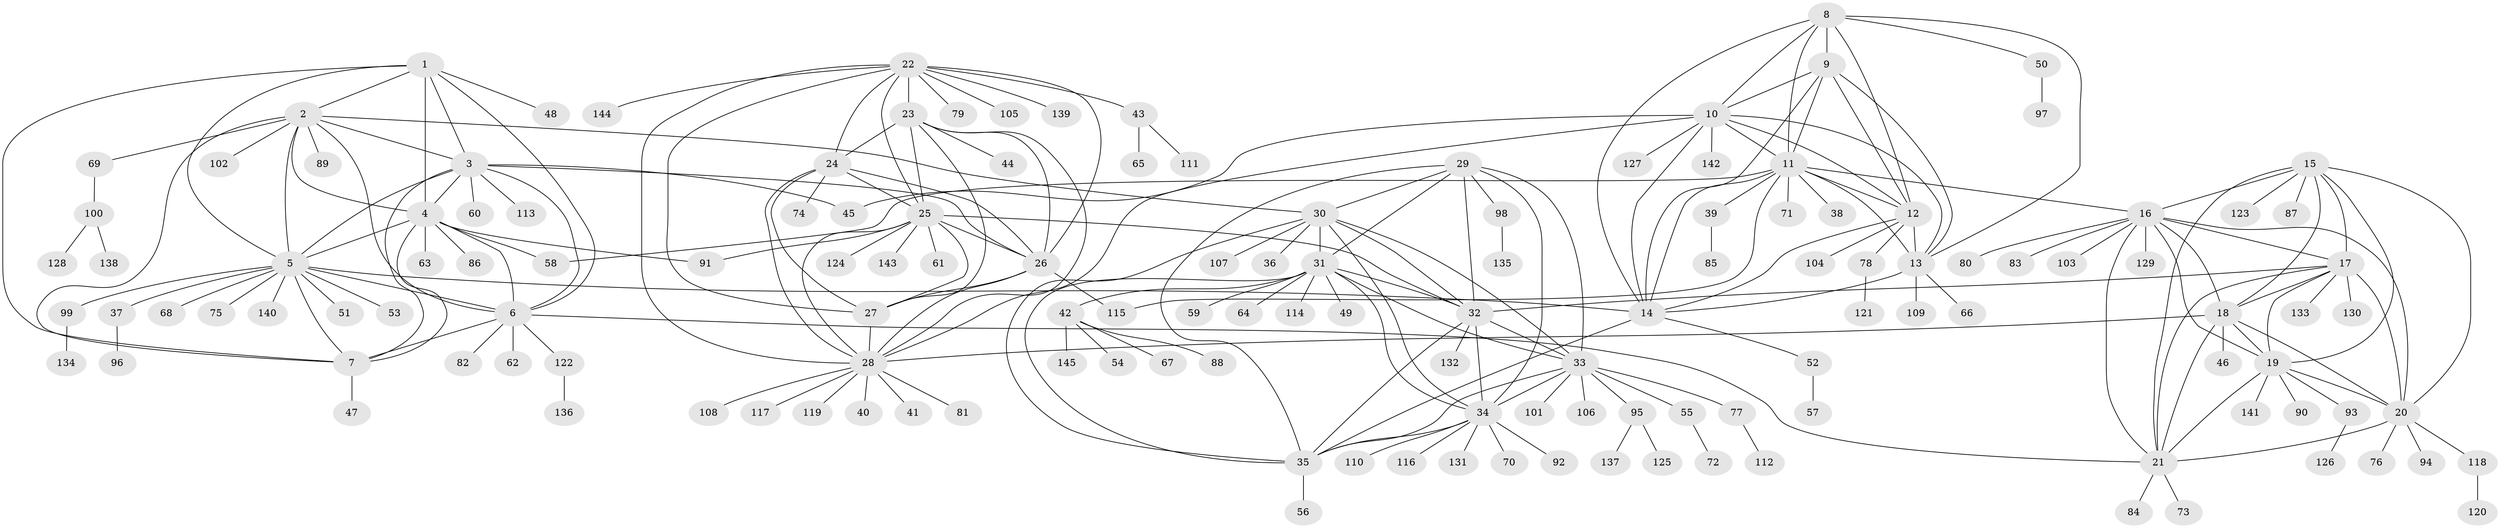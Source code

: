 // Generated by graph-tools (version 1.1) at 2025/11/02/27/25 16:11:30]
// undirected, 145 vertices, 229 edges
graph export_dot {
graph [start="1"]
  node [color=gray90,style=filled];
  1;
  2;
  3;
  4;
  5;
  6;
  7;
  8;
  9;
  10;
  11;
  12;
  13;
  14;
  15;
  16;
  17;
  18;
  19;
  20;
  21;
  22;
  23;
  24;
  25;
  26;
  27;
  28;
  29;
  30;
  31;
  32;
  33;
  34;
  35;
  36;
  37;
  38;
  39;
  40;
  41;
  42;
  43;
  44;
  45;
  46;
  47;
  48;
  49;
  50;
  51;
  52;
  53;
  54;
  55;
  56;
  57;
  58;
  59;
  60;
  61;
  62;
  63;
  64;
  65;
  66;
  67;
  68;
  69;
  70;
  71;
  72;
  73;
  74;
  75;
  76;
  77;
  78;
  79;
  80;
  81;
  82;
  83;
  84;
  85;
  86;
  87;
  88;
  89;
  90;
  91;
  92;
  93;
  94;
  95;
  96;
  97;
  98;
  99;
  100;
  101;
  102;
  103;
  104;
  105;
  106;
  107;
  108;
  109;
  110;
  111;
  112;
  113;
  114;
  115;
  116;
  117;
  118;
  119;
  120;
  121;
  122;
  123;
  124;
  125;
  126;
  127;
  128;
  129;
  130;
  131;
  132;
  133;
  134;
  135;
  136;
  137;
  138;
  139;
  140;
  141;
  142;
  143;
  144;
  145;
  1 -- 2;
  1 -- 3;
  1 -- 4;
  1 -- 5;
  1 -- 6;
  1 -- 7;
  1 -- 48;
  2 -- 3;
  2 -- 4;
  2 -- 5;
  2 -- 6;
  2 -- 7;
  2 -- 30;
  2 -- 69;
  2 -- 89;
  2 -- 102;
  3 -- 4;
  3 -- 5;
  3 -- 6;
  3 -- 7;
  3 -- 26;
  3 -- 45;
  3 -- 60;
  3 -- 113;
  4 -- 5;
  4 -- 6;
  4 -- 7;
  4 -- 58;
  4 -- 63;
  4 -- 86;
  4 -- 91;
  5 -- 6;
  5 -- 7;
  5 -- 14;
  5 -- 37;
  5 -- 51;
  5 -- 53;
  5 -- 68;
  5 -- 75;
  5 -- 99;
  5 -- 140;
  6 -- 7;
  6 -- 21;
  6 -- 62;
  6 -- 82;
  6 -- 122;
  7 -- 47;
  8 -- 9;
  8 -- 10;
  8 -- 11;
  8 -- 12;
  8 -- 13;
  8 -- 14;
  8 -- 50;
  9 -- 10;
  9 -- 11;
  9 -- 12;
  9 -- 13;
  9 -- 14;
  10 -- 11;
  10 -- 12;
  10 -- 13;
  10 -- 14;
  10 -- 28;
  10 -- 45;
  10 -- 127;
  10 -- 142;
  11 -- 12;
  11 -- 13;
  11 -- 14;
  11 -- 16;
  11 -- 38;
  11 -- 39;
  11 -- 58;
  11 -- 71;
  11 -- 115;
  12 -- 13;
  12 -- 14;
  12 -- 78;
  12 -- 104;
  13 -- 14;
  13 -- 66;
  13 -- 109;
  14 -- 35;
  14 -- 52;
  15 -- 16;
  15 -- 17;
  15 -- 18;
  15 -- 19;
  15 -- 20;
  15 -- 21;
  15 -- 87;
  15 -- 123;
  16 -- 17;
  16 -- 18;
  16 -- 19;
  16 -- 20;
  16 -- 21;
  16 -- 80;
  16 -- 83;
  16 -- 103;
  16 -- 129;
  17 -- 18;
  17 -- 19;
  17 -- 20;
  17 -- 21;
  17 -- 32;
  17 -- 130;
  17 -- 133;
  18 -- 19;
  18 -- 20;
  18 -- 21;
  18 -- 28;
  18 -- 46;
  19 -- 20;
  19 -- 21;
  19 -- 90;
  19 -- 93;
  19 -- 141;
  20 -- 21;
  20 -- 76;
  20 -- 94;
  20 -- 118;
  21 -- 73;
  21 -- 84;
  22 -- 23;
  22 -- 24;
  22 -- 25;
  22 -- 26;
  22 -- 27;
  22 -- 28;
  22 -- 43;
  22 -- 79;
  22 -- 105;
  22 -- 139;
  22 -- 144;
  23 -- 24;
  23 -- 25;
  23 -- 26;
  23 -- 27;
  23 -- 28;
  23 -- 44;
  24 -- 25;
  24 -- 26;
  24 -- 27;
  24 -- 28;
  24 -- 74;
  25 -- 26;
  25 -- 27;
  25 -- 28;
  25 -- 32;
  25 -- 61;
  25 -- 91;
  25 -- 124;
  25 -- 143;
  26 -- 27;
  26 -- 28;
  26 -- 115;
  27 -- 28;
  28 -- 40;
  28 -- 41;
  28 -- 81;
  28 -- 108;
  28 -- 117;
  28 -- 119;
  29 -- 30;
  29 -- 31;
  29 -- 32;
  29 -- 33;
  29 -- 34;
  29 -- 35;
  29 -- 98;
  30 -- 31;
  30 -- 32;
  30 -- 33;
  30 -- 34;
  30 -- 35;
  30 -- 36;
  30 -- 107;
  31 -- 32;
  31 -- 33;
  31 -- 34;
  31 -- 35;
  31 -- 42;
  31 -- 49;
  31 -- 59;
  31 -- 64;
  31 -- 114;
  32 -- 33;
  32 -- 34;
  32 -- 35;
  32 -- 132;
  33 -- 34;
  33 -- 35;
  33 -- 55;
  33 -- 77;
  33 -- 95;
  33 -- 101;
  33 -- 106;
  34 -- 35;
  34 -- 70;
  34 -- 92;
  34 -- 110;
  34 -- 116;
  34 -- 131;
  35 -- 56;
  37 -- 96;
  39 -- 85;
  42 -- 54;
  42 -- 67;
  42 -- 88;
  42 -- 145;
  43 -- 65;
  43 -- 111;
  50 -- 97;
  52 -- 57;
  55 -- 72;
  69 -- 100;
  77 -- 112;
  78 -- 121;
  93 -- 126;
  95 -- 125;
  95 -- 137;
  98 -- 135;
  99 -- 134;
  100 -- 128;
  100 -- 138;
  118 -- 120;
  122 -- 136;
}
